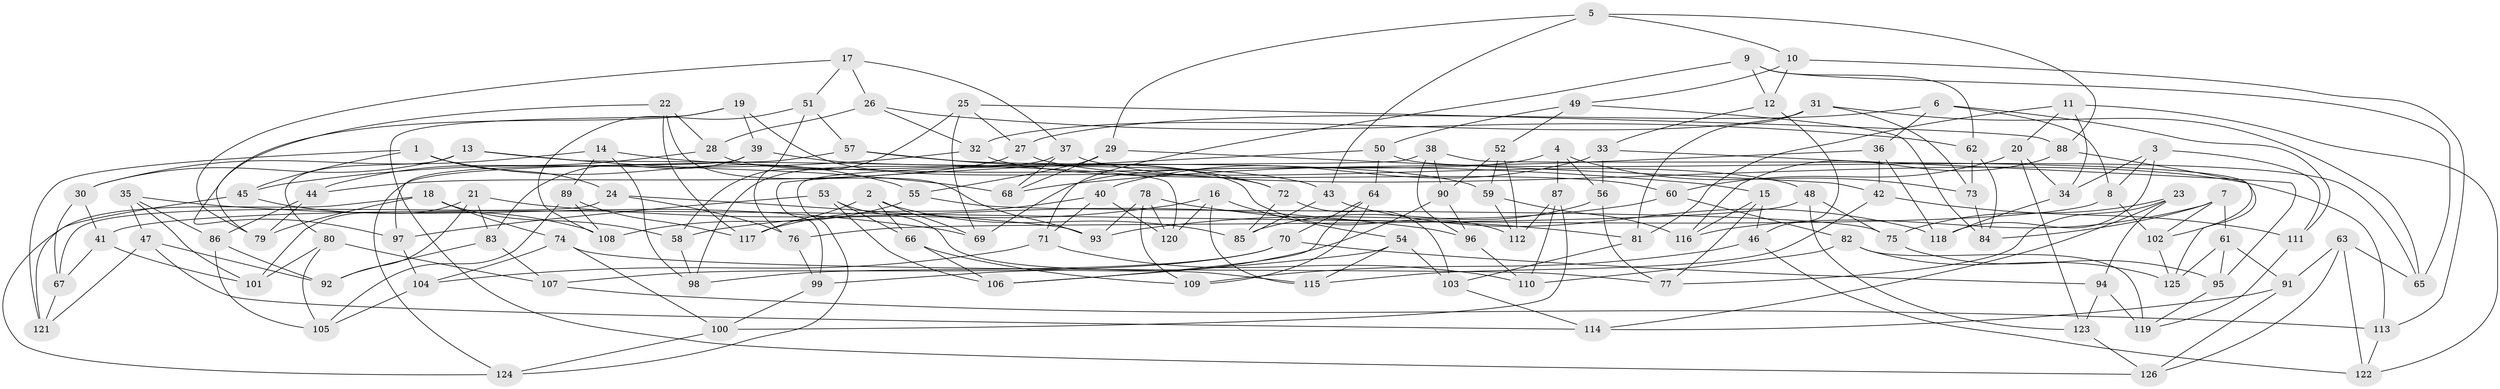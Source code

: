 // Generated by graph-tools (version 1.1) at 2025/50/03/09/25 03:50:45]
// undirected, 126 vertices, 252 edges
graph export_dot {
graph [start="1"]
  node [color=gray90,style=filled];
  1;
  2;
  3;
  4;
  5;
  6;
  7;
  8;
  9;
  10;
  11;
  12;
  13;
  14;
  15;
  16;
  17;
  18;
  19;
  20;
  21;
  22;
  23;
  24;
  25;
  26;
  27;
  28;
  29;
  30;
  31;
  32;
  33;
  34;
  35;
  36;
  37;
  38;
  39;
  40;
  41;
  42;
  43;
  44;
  45;
  46;
  47;
  48;
  49;
  50;
  51;
  52;
  53;
  54;
  55;
  56;
  57;
  58;
  59;
  60;
  61;
  62;
  63;
  64;
  65;
  66;
  67;
  68;
  69;
  70;
  71;
  72;
  73;
  74;
  75;
  76;
  77;
  78;
  79;
  80;
  81;
  82;
  83;
  84;
  85;
  86;
  87;
  88;
  89;
  90;
  91;
  92;
  93;
  94;
  95;
  96;
  97;
  98;
  99;
  100;
  101;
  102;
  103;
  104;
  105;
  106;
  107;
  108;
  109;
  110;
  111;
  112;
  113;
  114;
  115;
  116;
  117;
  118;
  119;
  120;
  121;
  122;
  123;
  124;
  125;
  126;
  1 -- 24;
  1 -- 55;
  1 -- 121;
  1 -- 45;
  2 -- 66;
  2 -- 85;
  2 -- 117;
  2 -- 69;
  3 -- 111;
  3 -- 34;
  3 -- 118;
  3 -- 8;
  4 -- 69;
  4 -- 56;
  4 -- 73;
  4 -- 87;
  5 -- 10;
  5 -- 29;
  5 -- 43;
  5 -- 88;
  6 -- 36;
  6 -- 8;
  6 -- 111;
  6 -- 27;
  7 -- 116;
  7 -- 84;
  7 -- 102;
  7 -- 61;
  8 -- 102;
  8 -- 41;
  9 -- 12;
  9 -- 71;
  9 -- 62;
  9 -- 65;
  10 -- 113;
  10 -- 12;
  10 -- 49;
  11 -- 20;
  11 -- 81;
  11 -- 122;
  11 -- 34;
  12 -- 33;
  12 -- 46;
  13 -- 120;
  13 -- 80;
  13 -- 30;
  13 -- 68;
  14 -- 89;
  14 -- 15;
  14 -- 98;
  14 -- 30;
  15 -- 46;
  15 -- 77;
  15 -- 116;
  16 -- 115;
  16 -- 120;
  16 -- 58;
  16 -- 54;
  17 -- 79;
  17 -- 37;
  17 -- 26;
  17 -- 51;
  18 -- 79;
  18 -- 74;
  18 -- 58;
  18 -- 124;
  19 -- 79;
  19 -- 39;
  19 -- 126;
  19 -- 72;
  20 -- 60;
  20 -- 34;
  20 -- 123;
  21 -- 96;
  21 -- 92;
  21 -- 101;
  21 -- 83;
  22 -- 117;
  22 -- 97;
  22 -- 93;
  22 -- 28;
  23 -- 77;
  23 -- 75;
  23 -- 94;
  23 -- 114;
  24 -- 67;
  24 -- 76;
  24 -- 93;
  25 -- 69;
  25 -- 27;
  25 -- 58;
  25 -- 88;
  26 -- 32;
  26 -- 28;
  26 -- 62;
  27 -- 44;
  27 -- 48;
  28 -- 112;
  28 -- 44;
  29 -- 42;
  29 -- 68;
  29 -- 55;
  30 -- 41;
  30 -- 67;
  31 -- 32;
  31 -- 65;
  31 -- 81;
  31 -- 73;
  32 -- 60;
  32 -- 45;
  33 -- 56;
  33 -- 95;
  33 -- 40;
  34 -- 118;
  35 -- 101;
  35 -- 86;
  35 -- 69;
  35 -- 47;
  36 -- 42;
  36 -- 118;
  36 -- 68;
  37 -- 113;
  37 -- 98;
  37 -- 68;
  38 -- 124;
  38 -- 90;
  38 -- 96;
  38 -- 125;
  39 -- 97;
  39 -- 83;
  39 -- 43;
  40 -- 120;
  40 -- 71;
  40 -- 117;
  41 -- 67;
  41 -- 101;
  42 -- 111;
  42 -- 115;
  43 -- 85;
  43 -- 118;
  44 -- 79;
  44 -- 86;
  45 -- 108;
  45 -- 121;
  46 -- 109;
  46 -- 122;
  47 -- 92;
  47 -- 114;
  47 -- 121;
  48 -- 75;
  48 -- 76;
  48 -- 123;
  49 -- 84;
  49 -- 52;
  49 -- 50;
  50 -- 99;
  50 -- 65;
  50 -- 64;
  51 -- 57;
  51 -- 108;
  51 -- 76;
  52 -- 90;
  52 -- 59;
  52 -- 112;
  53 -- 66;
  53 -- 97;
  53 -- 106;
  53 -- 115;
  54 -- 115;
  54 -- 103;
  54 -- 106;
  55 -- 108;
  55 -- 75;
  56 -- 77;
  56 -- 85;
  57 -- 124;
  57 -- 72;
  57 -- 59;
  58 -- 98;
  59 -- 112;
  59 -- 116;
  60 -- 93;
  60 -- 82;
  61 -- 125;
  61 -- 91;
  61 -- 95;
  62 -- 73;
  62 -- 84;
  63 -- 65;
  63 -- 91;
  63 -- 122;
  63 -- 126;
  64 -- 70;
  64 -- 109;
  64 -- 106;
  66 -- 109;
  66 -- 106;
  67 -- 121;
  70 -- 107;
  70 -- 94;
  70 -- 98;
  71 -- 104;
  71 -- 110;
  72 -- 103;
  72 -- 85;
  73 -- 84;
  74 -- 100;
  74 -- 104;
  74 -- 77;
  75 -- 95;
  76 -- 99;
  78 -- 81;
  78 -- 109;
  78 -- 120;
  78 -- 93;
  80 -- 101;
  80 -- 105;
  80 -- 107;
  81 -- 103;
  82 -- 119;
  82 -- 125;
  82 -- 110;
  83 -- 107;
  83 -- 92;
  86 -- 105;
  86 -- 92;
  87 -- 112;
  87 -- 110;
  87 -- 100;
  88 -- 116;
  88 -- 102;
  89 -- 117;
  89 -- 105;
  89 -- 108;
  90 -- 99;
  90 -- 96;
  91 -- 114;
  91 -- 126;
  94 -- 123;
  94 -- 119;
  95 -- 119;
  96 -- 110;
  97 -- 104;
  99 -- 100;
  100 -- 124;
  102 -- 125;
  103 -- 114;
  104 -- 105;
  107 -- 113;
  111 -- 119;
  113 -- 122;
  123 -- 126;
}
